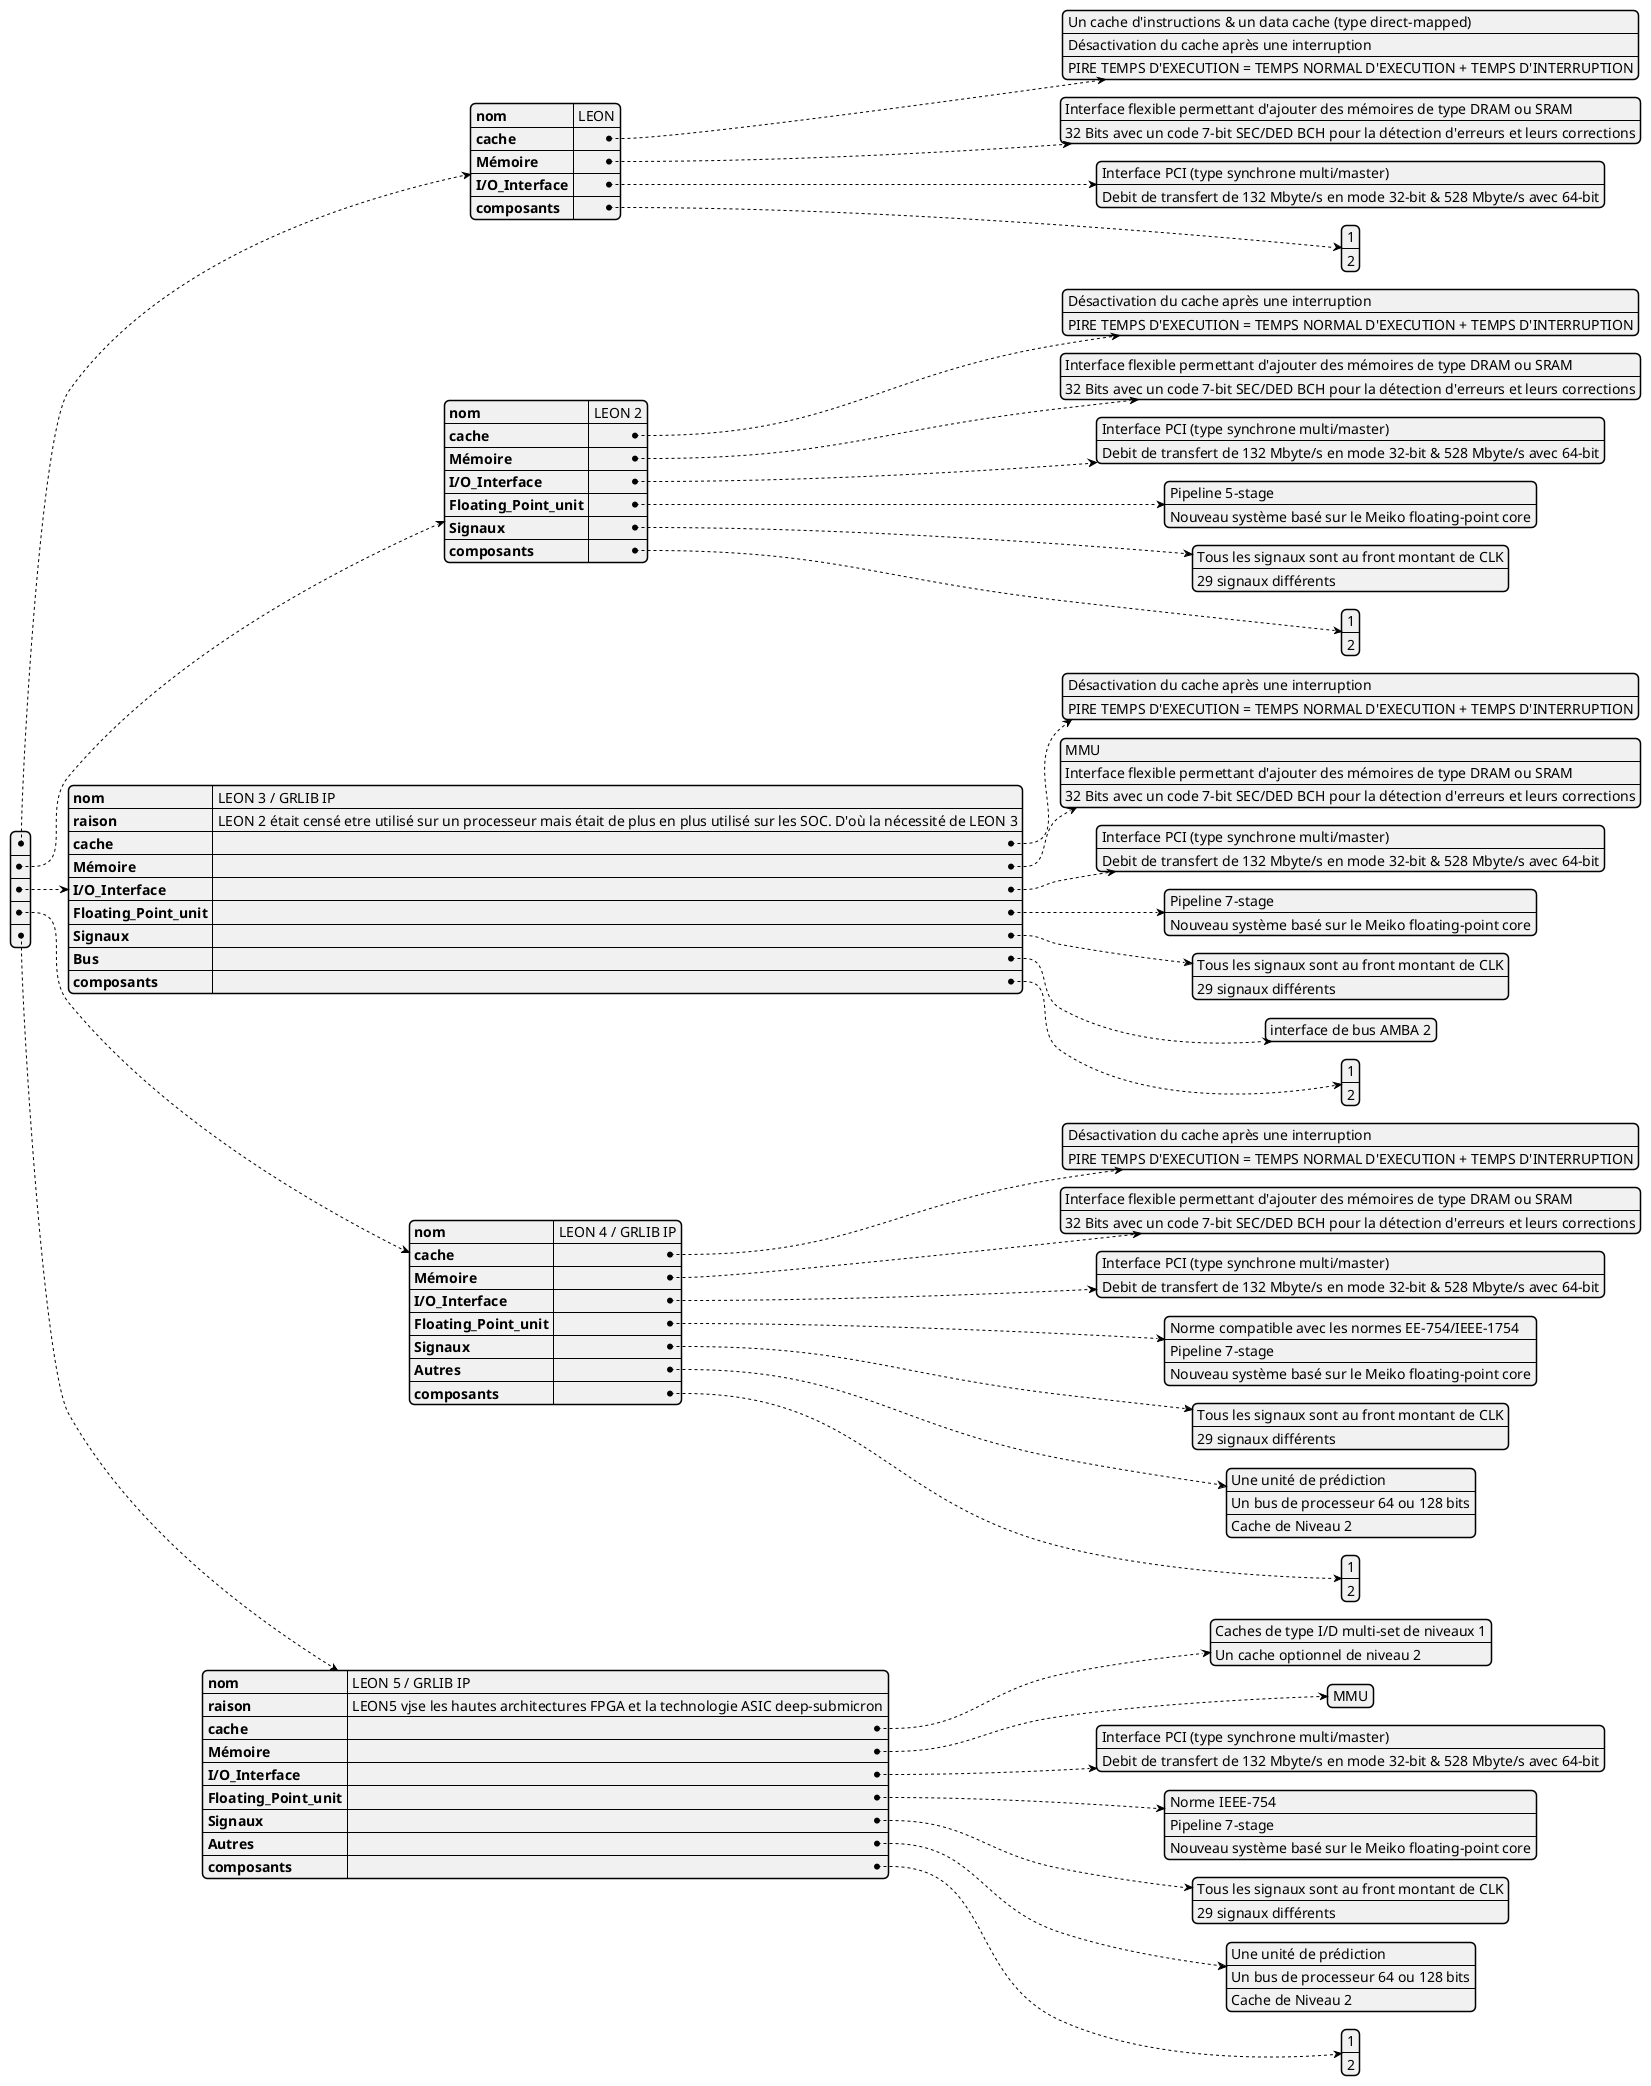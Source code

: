 @startyaml
  -
      nom: LEON
      cache:
          - Un cache d'instructions & un data cache (type direct-mapped)
          - Désactivation du cache après une interruption
          - PIRE TEMPS D'EXECUTION = TEMPS NORMAL D'EXECUTION + TEMPS D'INTERRUPTION
      Mémoire:
          - Interface flexible permettant d'ajouter des mémoires de type DRAM ou SRAM
          - 32 Bits avec un code 7-bit SEC/DED BCH pour la détection d'erreurs et leurs corrections
      I/O_Interface:
        - Interface PCI (type synchrone multi/master)
        - Debit de transfert de 132 Mbyte/s en mode 32-bit & 528 Mbyte/s avec 64-bit
      composants:
        - 1
        - 2
  -
      nom: LEON 2
      cache:
          - Désactivation du cache après une interruption
          - PIRE TEMPS D'EXECUTION = TEMPS NORMAL D'EXECUTION + TEMPS D'INTERRUPTION
      Mémoire:
          - Interface flexible permettant d'ajouter des mémoires de type DRAM ou SRAM
          - 32 Bits avec un code 7-bit SEC/DED BCH pour la détection d'erreurs et leurs corrections
      I/O_Interface:
          - Interface PCI (type synchrone multi/master)
          - Debit de transfert de 132 Mbyte/s en mode 32-bit & 528 Mbyte/s avec 64-bit
      Floating_Point_unit:
          - Pipeline 5-stage
          - Nouveau système basé sur le Meiko floating-point core
      Signaux:
          - Tous les signaux sont au front montant de CLK
          - 29 signaux différents
      composants:
          - 1
          - 2
  -
      nom: LEON 3 / GRLIB IP
      raison: LEON 2 était censé etre utilisé sur un processeur mais était de plus en plus utilisé sur les SOC. D'où la nécessité de LEON 3
      cache:
          - Désactivation du cache après une interruption
          - PIRE TEMPS D'EXECUTION = TEMPS NORMAL D'EXECUTION + TEMPS D'INTERRUPTION
      Mémoire:
          - MMU
          - Interface flexible permettant d'ajouter des mémoires de type DRAM ou SRAM
          - 32 Bits avec un code 7-bit SEC/DED BCH pour la détection d'erreurs et leurs corrections
      I/O_Interface:
        - Interface PCI (type synchrone multi/master)
        - Debit de transfert de 132 Mbyte/s en mode 32-bit & 528 Mbyte/s avec 64-bit
      Floating_Point_unit:
          - Pipeline 7-stage
          - Nouveau système basé sur le Meiko floating-point core
      Signaux:
          - Tous les signaux sont au front montant de CLK
          - 29 signaux différents
      Bus:
          - interface de bus AMBA 2
      composants:
          - 1
          - 2
  -
      nom: LEON 4 / GRLIB IP
      cache:
          - Désactivation du cache après une interruption
          - PIRE TEMPS D'EXECUTION = TEMPS NORMAL D'EXECUTION + TEMPS D'INTERRUPTION
      Mémoire:
          - Interface flexible permettant d'ajouter des mémoires de type DRAM ou SRAM
          - 32 Bits avec un code 7-bit SEC/DED BCH pour la détection d'erreurs et leurs corrections
      I/O_Interface:
          - Interface PCI (type synchrone multi/master)
          - Debit de transfert de 132 Mbyte/s en mode 32-bit & 528 Mbyte/s avec 64-bit
      Floating_Point_unit:
          - Norme compatible avec les normes EE-754/IEEE-1754 
          - Pipeline 7-stage
          - Nouveau système basé sur le Meiko floating-point core
      Signaux:
          - Tous les signaux sont au front montant de CLK
          - 29 signaux différents
      Autres:
          - Une unité de prédiction
          - Un bus de processeur 64 ou 128 bits
          - Cache de Niveau 2
      composants:
          - 1
          - 2
  -
      nom: LEON 5 / GRLIB IP
      raison:  LEON5 vjse les hautes architectures FPGA et la technologie ASIC deep-submicron
      cache:
          - Caches de type I/D multi-set de niveaux 1
          - Un cache optionnel de niveau 2
      Mémoire:
          - MMU
      I/O_Interface:
        - Interface PCI (type synchrone multi/master)
        - Debit de transfert de 132 Mbyte/s en mode 32-bit & 528 Mbyte/s avec 64-bit
      Floating_Point_unit:
        - Norme IEEE-754
          - Pipeline 7-stage
          - Nouveau système basé sur le Meiko floating-point core
      Signaux:
          - Tous les signaux sont au front montant de CLK
          - 29 signaux différents
      Autres:
          - Une unité de prédiction
          - Un bus de processeur 64 ou 128 bits
          - Cache de Niveau 2
      composants:
          - 1
          - 2
@endyaml